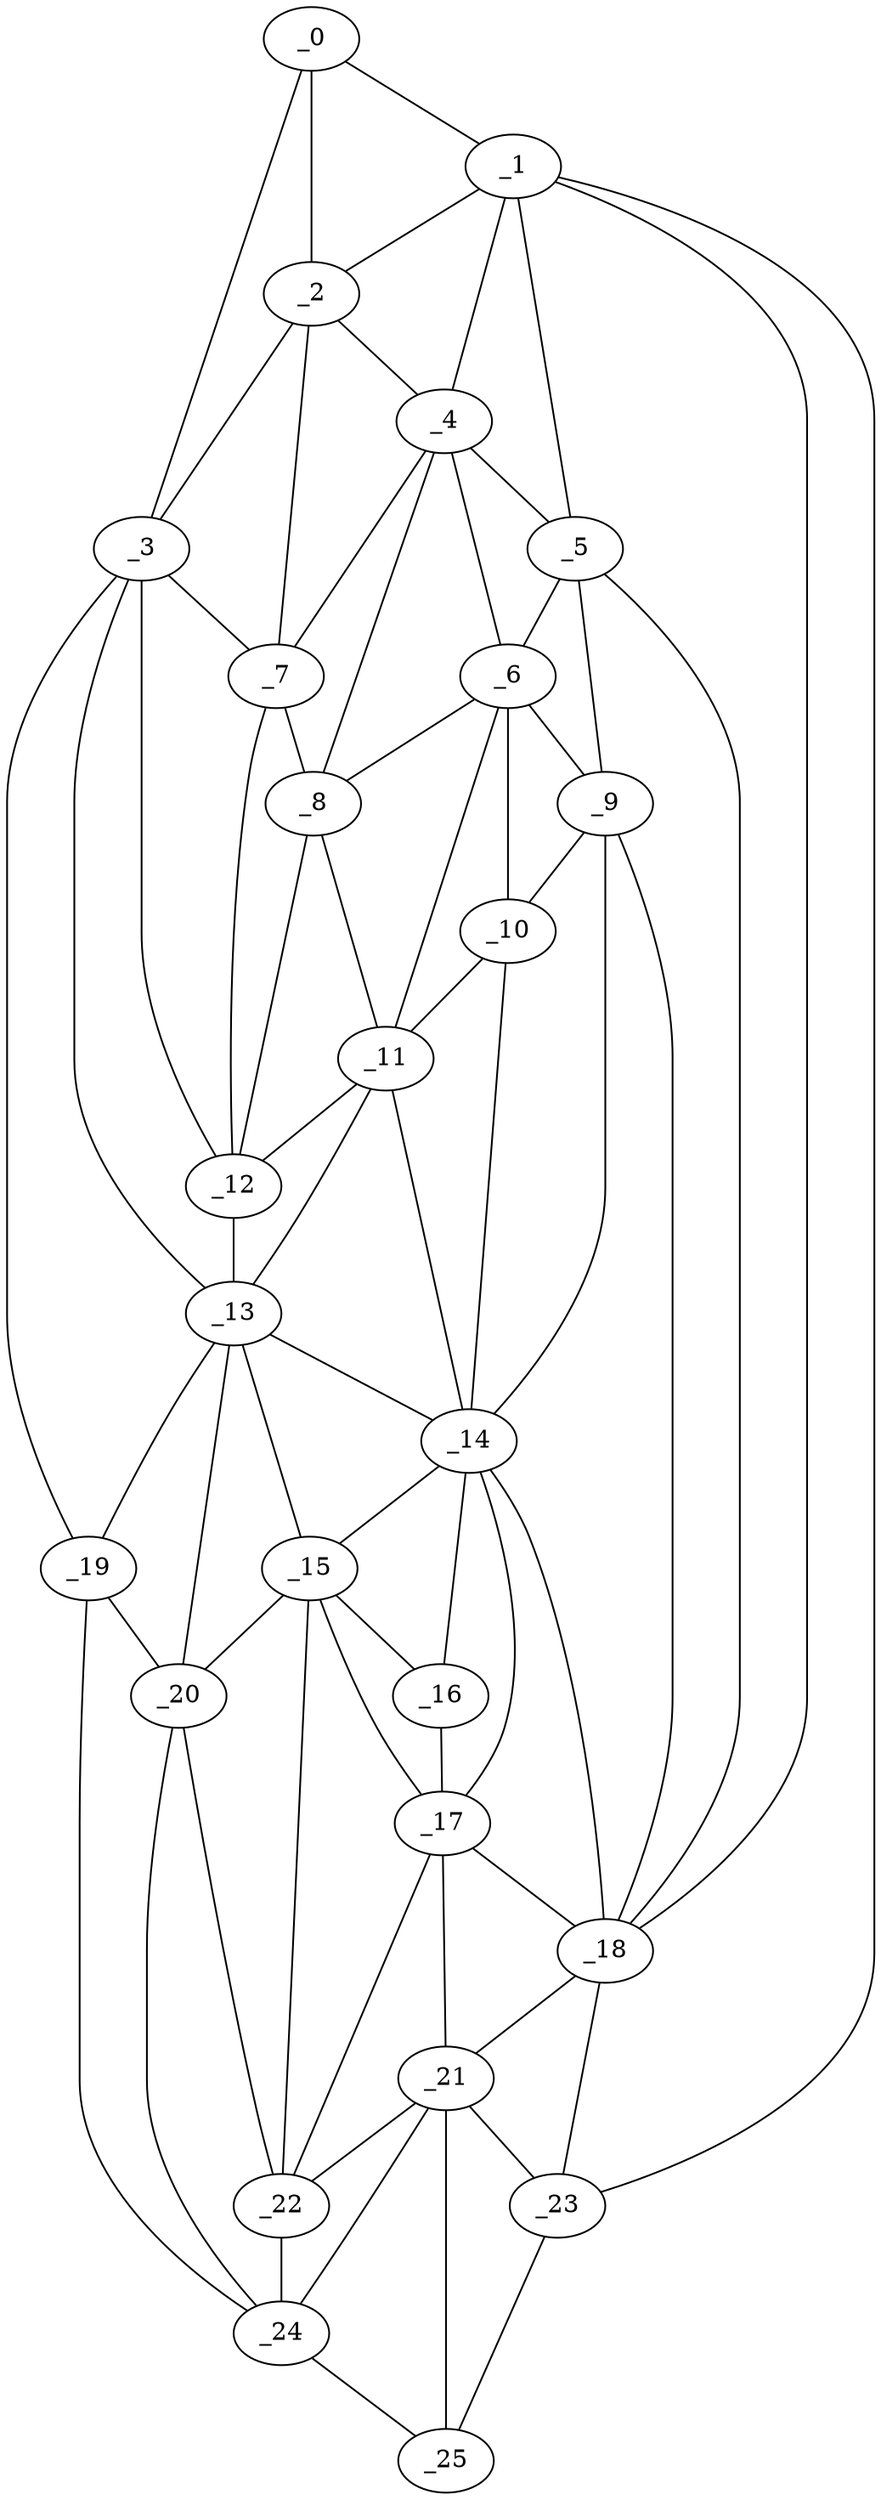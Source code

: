 graph "obj72__100.gxl" {
	_0	 [x=4,
		y=38];
	_1	 [x=14,
		y=29];
	_0 -- _1	 [valence=1];
	_2	 [x=16,
		y=40];
	_0 -- _2	 [valence=2];
	_3	 [x=35,
		y=76];
	_0 -- _3	 [valence=1];
	_1 -- _2	 [valence=2];
	_4	 [x=42,
		y=37];
	_1 -- _4	 [valence=1];
	_5	 [x=47,
		y=30];
	_1 -- _5	 [valence=1];
	_18	 [x=97,
		y=30];
	_1 -- _18	 [valence=2];
	_23	 [x=115,
		y=30];
	_1 -- _23	 [valence=1];
	_2 -- _3	 [valence=2];
	_2 -- _4	 [valence=2];
	_7	 [x=50,
		y=50];
	_2 -- _7	 [valence=1];
	_3 -- _7	 [valence=1];
	_12	 [x=59,
		y=50];
	_3 -- _12	 [valence=2];
	_13	 [x=66,
		y=50];
	_3 -- _13	 [valence=2];
	_19	 [x=107,
		y=94];
	_3 -- _19	 [valence=1];
	_4 -- _5	 [valence=2];
	_6	 [x=50,
		y=37];
	_4 -- _6	 [valence=2];
	_4 -- _7	 [valence=2];
	_8	 [x=52,
		y=45];
	_4 -- _8	 [valence=1];
	_5 -- _6	 [valence=2];
	_9	 [x=56,
		y=31];
	_5 -- _9	 [valence=2];
	_5 -- _18	 [valence=2];
	_6 -- _8	 [valence=2];
	_6 -- _9	 [valence=2];
	_10	 [x=56,
		y=34];
	_6 -- _10	 [valence=2];
	_11	 [x=57,
		y=44];
	_6 -- _11	 [valence=2];
	_7 -- _8	 [valence=1];
	_7 -- _12	 [valence=2];
	_8 -- _11	 [valence=2];
	_8 -- _12	 [valence=1];
	_9 -- _10	 [valence=1];
	_14	 [x=70,
		y=33];
	_9 -- _14	 [valence=2];
	_9 -- _18	 [valence=2];
	_10 -- _11	 [valence=1];
	_10 -- _14	 [valence=2];
	_11 -- _12	 [valence=2];
	_11 -- _13	 [valence=1];
	_11 -- _14	 [valence=2];
	_12 -- _13	 [valence=2];
	_13 -- _14	 [valence=2];
	_15	 [x=74,
		y=47];
	_13 -- _15	 [valence=2];
	_13 -- _19	 [valence=2];
	_20	 [x=109,
		y=79];
	_13 -- _20	 [valence=2];
	_14 -- _15	 [valence=2];
	_16	 [x=79,
		y=37];
	_14 -- _16	 [valence=2];
	_17	 [x=84,
		y=37];
	_14 -- _17	 [valence=2];
	_14 -- _18	 [valence=2];
	_15 -- _16	 [valence=1];
	_15 -- _17	 [valence=2];
	_15 -- _20	 [valence=1];
	_22	 [x=114,
		y=61];
	_15 -- _22	 [valence=2];
	_16 -- _17	 [valence=2];
	_17 -- _18	 [valence=2];
	_21	 [x=112,
		y=42];
	_17 -- _21	 [valence=2];
	_17 -- _22	 [valence=2];
	_18 -- _21	 [valence=1];
	_18 -- _23	 [valence=2];
	_19 -- _20	 [valence=2];
	_24	 [x=125,
		y=51];
	_19 -- _24	 [valence=1];
	_20 -- _22	 [valence=2];
	_20 -- _24	 [valence=2];
	_21 -- _22	 [valence=2];
	_21 -- _23	 [valence=2];
	_21 -- _24	 [valence=2];
	_25	 [x=126,
		y=39];
	_21 -- _25	 [valence=1];
	_22 -- _24	 [valence=1];
	_23 -- _25	 [valence=1];
	_24 -- _25	 [valence=1];
}
